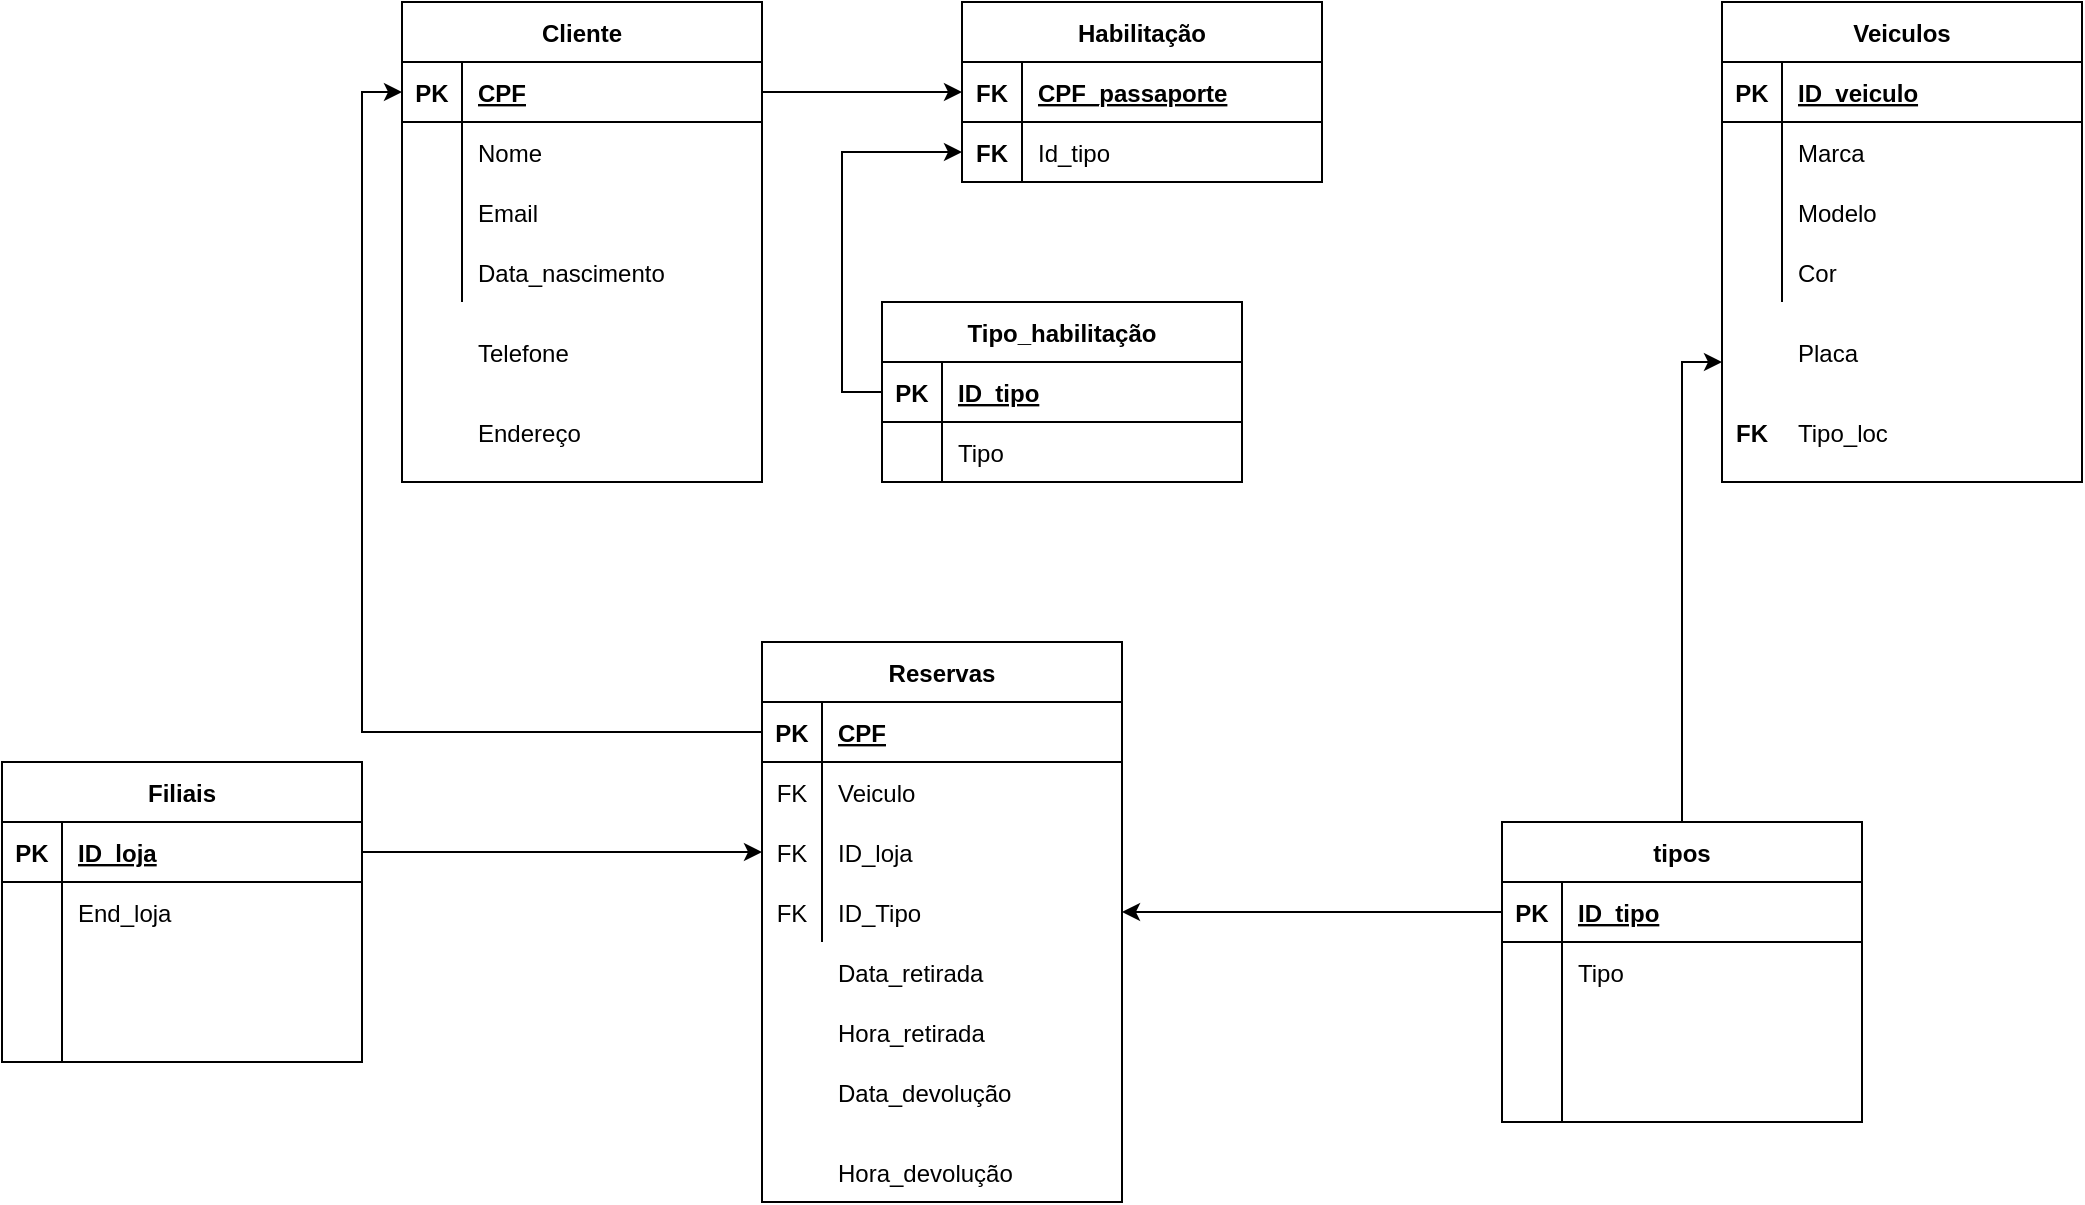 <mxfile version="15.5.2" type="device"><diagram id="ijr-d85FOCT9gKnWRBhL" name="Page-1"><mxGraphModel dx="4723" dy="762" grid="1" gridSize="10" guides="1" tooltips="1" connect="1" arrows="1" fold="1" page="1" pageScale="1" pageWidth="3300" pageHeight="4681" math="0" shadow="0"><root><mxCell id="0"/><mxCell id="1" parent="0"/><mxCell id="jcITiDFWhwrRFDatuwPG-15" style="edgeStyle=orthogonalEdgeStyle;rounded=0;orthogonalLoop=1;jettySize=auto;html=1;exitX=0.5;exitY=1;exitDx=0;exitDy=0;" edge="1" parent="1"><mxGeometry relative="1" as="geometry"><mxPoint x="410" y="430" as="sourcePoint"/><mxPoint x="410" y="430" as="targetPoint"/></mxGeometry></mxCell><mxCell id="jcITiDFWhwrRFDatuwPG-24" style="edgeStyle=orthogonalEdgeStyle;rounded=0;orthogonalLoop=1;jettySize=auto;html=1;exitX=0.5;exitY=1;exitDx=0;exitDy=0;" edge="1" parent="1"><mxGeometry relative="1" as="geometry"><mxPoint x="250" y="350" as="sourcePoint"/><mxPoint x="250" y="350" as="targetPoint"/></mxGeometry></mxCell><mxCell id="jcITiDFWhwrRFDatuwPG-93" value="Cliente" style="shape=table;startSize=30;container=1;collapsible=1;childLayout=tableLayout;fixedRows=1;rowLines=0;fontStyle=1;align=center;resizeLast=1;" vertex="1" parent="1"><mxGeometry x="80" y="40" width="180" height="240" as="geometry"/></mxCell><mxCell id="jcITiDFWhwrRFDatuwPG-94" value="" style="shape=partialRectangle;collapsible=0;dropTarget=0;pointerEvents=0;fillColor=none;top=0;left=0;bottom=1;right=0;points=[[0,0.5],[1,0.5]];portConstraint=eastwest;" vertex="1" parent="jcITiDFWhwrRFDatuwPG-93"><mxGeometry y="30" width="180" height="30" as="geometry"/></mxCell><mxCell id="jcITiDFWhwrRFDatuwPG-95" value="PK" style="shape=partialRectangle;connectable=0;fillColor=none;top=0;left=0;bottom=0;right=0;fontStyle=1;overflow=hidden;" vertex="1" parent="jcITiDFWhwrRFDatuwPG-94"><mxGeometry width="30" height="30" as="geometry"><mxRectangle width="30" height="30" as="alternateBounds"/></mxGeometry></mxCell><mxCell id="jcITiDFWhwrRFDatuwPG-96" value="CPF" style="shape=partialRectangle;connectable=0;fillColor=none;top=0;left=0;bottom=0;right=0;align=left;spacingLeft=6;fontStyle=5;overflow=hidden;" vertex="1" parent="jcITiDFWhwrRFDatuwPG-94"><mxGeometry x="30" width="150" height="30" as="geometry"><mxRectangle width="150" height="30" as="alternateBounds"/></mxGeometry></mxCell><mxCell id="jcITiDFWhwrRFDatuwPG-97" value="" style="shape=partialRectangle;collapsible=0;dropTarget=0;pointerEvents=0;fillColor=none;top=0;left=0;bottom=0;right=0;points=[[0,0.5],[1,0.5]];portConstraint=eastwest;" vertex="1" parent="jcITiDFWhwrRFDatuwPG-93"><mxGeometry y="60" width="180" height="30" as="geometry"/></mxCell><mxCell id="jcITiDFWhwrRFDatuwPG-98" value="" style="shape=partialRectangle;connectable=0;fillColor=none;top=0;left=0;bottom=0;right=0;editable=1;overflow=hidden;" vertex="1" parent="jcITiDFWhwrRFDatuwPG-97"><mxGeometry width="30" height="30" as="geometry"><mxRectangle width="30" height="30" as="alternateBounds"/></mxGeometry></mxCell><mxCell id="jcITiDFWhwrRFDatuwPG-99" value="Nome" style="shape=partialRectangle;connectable=0;fillColor=none;top=0;left=0;bottom=0;right=0;align=left;spacingLeft=6;overflow=hidden;" vertex="1" parent="jcITiDFWhwrRFDatuwPG-97"><mxGeometry x="30" width="150" height="30" as="geometry"><mxRectangle width="150" height="30" as="alternateBounds"/></mxGeometry></mxCell><mxCell id="jcITiDFWhwrRFDatuwPG-100" value="" style="shape=partialRectangle;collapsible=0;dropTarget=0;pointerEvents=0;fillColor=none;top=0;left=0;bottom=0;right=0;points=[[0,0.5],[1,0.5]];portConstraint=eastwest;" vertex="1" parent="jcITiDFWhwrRFDatuwPG-93"><mxGeometry y="90" width="180" height="30" as="geometry"/></mxCell><mxCell id="jcITiDFWhwrRFDatuwPG-101" value="" style="shape=partialRectangle;connectable=0;fillColor=none;top=0;left=0;bottom=0;right=0;editable=1;overflow=hidden;" vertex="1" parent="jcITiDFWhwrRFDatuwPG-100"><mxGeometry width="30" height="30" as="geometry"><mxRectangle width="30" height="30" as="alternateBounds"/></mxGeometry></mxCell><mxCell id="jcITiDFWhwrRFDatuwPG-102" value="Email" style="shape=partialRectangle;connectable=0;fillColor=none;top=0;left=0;bottom=0;right=0;align=left;spacingLeft=6;overflow=hidden;" vertex="1" parent="jcITiDFWhwrRFDatuwPG-100"><mxGeometry x="30" width="150" height="30" as="geometry"><mxRectangle width="150" height="30" as="alternateBounds"/></mxGeometry></mxCell><mxCell id="jcITiDFWhwrRFDatuwPG-103" value="" style="shape=partialRectangle;collapsible=0;dropTarget=0;pointerEvents=0;fillColor=none;top=0;left=0;bottom=0;right=0;points=[[0,0.5],[1,0.5]];portConstraint=eastwest;" vertex="1" parent="jcITiDFWhwrRFDatuwPG-93"><mxGeometry y="120" width="180" height="30" as="geometry"/></mxCell><mxCell id="jcITiDFWhwrRFDatuwPG-104" value="" style="shape=partialRectangle;connectable=0;fillColor=none;top=0;left=0;bottom=0;right=0;editable=1;overflow=hidden;" vertex="1" parent="jcITiDFWhwrRFDatuwPG-103"><mxGeometry width="30" height="30" as="geometry"><mxRectangle width="30" height="30" as="alternateBounds"/></mxGeometry></mxCell><mxCell id="jcITiDFWhwrRFDatuwPG-105" value="Data_nascimento" style="shape=partialRectangle;connectable=0;fillColor=none;top=0;left=0;bottom=0;right=0;align=left;spacingLeft=6;overflow=hidden;" vertex="1" parent="jcITiDFWhwrRFDatuwPG-103"><mxGeometry x="30" width="150" height="30" as="geometry"><mxRectangle width="150" height="30" as="alternateBounds"/></mxGeometry></mxCell><mxCell id="jcITiDFWhwrRFDatuwPG-107" value="Telefone" style="shape=partialRectangle;connectable=0;fillColor=none;top=0;left=0;bottom=0;right=0;align=left;spacingLeft=6;overflow=hidden;" vertex="1" parent="1"><mxGeometry x="110" y="200" width="150" height="30" as="geometry"><mxRectangle width="150" height="30" as="alternateBounds"/></mxGeometry></mxCell><mxCell id="jcITiDFWhwrRFDatuwPG-108" value="Endereço" style="shape=partialRectangle;connectable=0;fillColor=none;top=0;left=0;bottom=0;right=0;align=left;spacingLeft=6;overflow=hidden;" vertex="1" parent="1"><mxGeometry x="110" y="240" width="150" height="30" as="geometry"><mxRectangle width="150" height="30" as="alternateBounds"/></mxGeometry></mxCell><mxCell id="jcITiDFWhwrRFDatuwPG-109" value="Habilitação" style="shape=table;startSize=30;container=1;collapsible=1;childLayout=tableLayout;fixedRows=1;rowLines=0;fontStyle=1;align=center;resizeLast=1;" vertex="1" parent="1"><mxGeometry x="360" y="40" width="180" height="90" as="geometry"/></mxCell><mxCell id="jcITiDFWhwrRFDatuwPG-110" value="" style="shape=partialRectangle;collapsible=0;dropTarget=0;pointerEvents=0;fillColor=none;top=0;left=0;bottom=1;right=0;points=[[0,0.5],[1,0.5]];portConstraint=eastwest;" vertex="1" parent="jcITiDFWhwrRFDatuwPG-109"><mxGeometry y="30" width="180" height="30" as="geometry"/></mxCell><mxCell id="jcITiDFWhwrRFDatuwPG-111" value="FK" style="shape=partialRectangle;connectable=0;fillColor=none;top=0;left=0;bottom=0;right=0;fontStyle=1;overflow=hidden;" vertex="1" parent="jcITiDFWhwrRFDatuwPG-110"><mxGeometry width="30" height="30" as="geometry"><mxRectangle width="30" height="30" as="alternateBounds"/></mxGeometry></mxCell><mxCell id="jcITiDFWhwrRFDatuwPG-112" value="CPF_passaporte" style="shape=partialRectangle;connectable=0;fillColor=none;top=0;left=0;bottom=0;right=0;align=left;spacingLeft=6;fontStyle=5;overflow=hidden;" vertex="1" parent="jcITiDFWhwrRFDatuwPG-110"><mxGeometry x="30" width="150" height="30" as="geometry"><mxRectangle width="150" height="30" as="alternateBounds"/></mxGeometry></mxCell><mxCell id="jcITiDFWhwrRFDatuwPG-113" value="" style="shape=partialRectangle;collapsible=0;dropTarget=0;pointerEvents=0;fillColor=none;top=0;left=0;bottom=0;right=0;points=[[0,0.5],[1,0.5]];portConstraint=eastwest;" vertex="1" parent="jcITiDFWhwrRFDatuwPG-109"><mxGeometry y="60" width="180" height="30" as="geometry"/></mxCell><mxCell id="jcITiDFWhwrRFDatuwPG-114" value="" style="shape=partialRectangle;connectable=0;fillColor=none;top=0;left=0;bottom=0;right=0;editable=1;overflow=hidden;" vertex="1" parent="jcITiDFWhwrRFDatuwPG-113"><mxGeometry width="30" height="30" as="geometry"><mxRectangle width="30" height="30" as="alternateBounds"/></mxGeometry></mxCell><mxCell id="jcITiDFWhwrRFDatuwPG-115" value="Id_tipo" style="shape=partialRectangle;connectable=0;fillColor=none;top=0;left=0;bottom=0;right=0;align=left;spacingLeft=6;overflow=hidden;" vertex="1" parent="jcITiDFWhwrRFDatuwPG-113"><mxGeometry x="30" width="150" height="30" as="geometry"><mxRectangle width="150" height="30" as="alternateBounds"/></mxGeometry></mxCell><mxCell id="jcITiDFWhwrRFDatuwPG-122" value="Veiculos" style="shape=table;startSize=30;container=1;collapsible=1;childLayout=tableLayout;fixedRows=1;rowLines=0;fontStyle=1;align=center;resizeLast=1;" vertex="1" parent="1"><mxGeometry x="740" y="40" width="180" height="240" as="geometry"/></mxCell><mxCell id="jcITiDFWhwrRFDatuwPG-123" value="" style="shape=partialRectangle;collapsible=0;dropTarget=0;pointerEvents=0;fillColor=none;top=0;left=0;bottom=1;right=0;points=[[0,0.5],[1,0.5]];portConstraint=eastwest;" vertex="1" parent="jcITiDFWhwrRFDatuwPG-122"><mxGeometry y="30" width="180" height="30" as="geometry"/></mxCell><mxCell id="jcITiDFWhwrRFDatuwPG-124" value="PK" style="shape=partialRectangle;connectable=0;fillColor=none;top=0;left=0;bottom=0;right=0;fontStyle=1;overflow=hidden;" vertex="1" parent="jcITiDFWhwrRFDatuwPG-123"><mxGeometry width="30" height="30" as="geometry"><mxRectangle width="30" height="30" as="alternateBounds"/></mxGeometry></mxCell><mxCell id="jcITiDFWhwrRFDatuwPG-125" value="ID_veiculo" style="shape=partialRectangle;connectable=0;fillColor=none;top=0;left=0;bottom=0;right=0;align=left;spacingLeft=6;fontStyle=5;overflow=hidden;" vertex="1" parent="jcITiDFWhwrRFDatuwPG-123"><mxGeometry x="30" width="150" height="30" as="geometry"><mxRectangle width="150" height="30" as="alternateBounds"/></mxGeometry></mxCell><mxCell id="jcITiDFWhwrRFDatuwPG-126" value="" style="shape=partialRectangle;collapsible=0;dropTarget=0;pointerEvents=0;fillColor=none;top=0;left=0;bottom=0;right=0;points=[[0,0.5],[1,0.5]];portConstraint=eastwest;" vertex="1" parent="jcITiDFWhwrRFDatuwPG-122"><mxGeometry y="60" width="180" height="30" as="geometry"/></mxCell><mxCell id="jcITiDFWhwrRFDatuwPG-127" value="" style="shape=partialRectangle;connectable=0;fillColor=none;top=0;left=0;bottom=0;right=0;editable=1;overflow=hidden;" vertex="1" parent="jcITiDFWhwrRFDatuwPG-126"><mxGeometry width="30" height="30" as="geometry"><mxRectangle width="30" height="30" as="alternateBounds"/></mxGeometry></mxCell><mxCell id="jcITiDFWhwrRFDatuwPG-128" value="Marca" style="shape=partialRectangle;connectable=0;fillColor=none;top=0;left=0;bottom=0;right=0;align=left;spacingLeft=6;overflow=hidden;" vertex="1" parent="jcITiDFWhwrRFDatuwPG-126"><mxGeometry x="30" width="150" height="30" as="geometry"><mxRectangle width="150" height="30" as="alternateBounds"/></mxGeometry></mxCell><mxCell id="jcITiDFWhwrRFDatuwPG-129" value="" style="shape=partialRectangle;collapsible=0;dropTarget=0;pointerEvents=0;fillColor=none;top=0;left=0;bottom=0;right=0;points=[[0,0.5],[1,0.5]];portConstraint=eastwest;" vertex="1" parent="jcITiDFWhwrRFDatuwPG-122"><mxGeometry y="90" width="180" height="30" as="geometry"/></mxCell><mxCell id="jcITiDFWhwrRFDatuwPG-130" value="" style="shape=partialRectangle;connectable=0;fillColor=none;top=0;left=0;bottom=0;right=0;editable=1;overflow=hidden;" vertex="1" parent="jcITiDFWhwrRFDatuwPG-129"><mxGeometry width="30" height="30" as="geometry"><mxRectangle width="30" height="30" as="alternateBounds"/></mxGeometry></mxCell><mxCell id="jcITiDFWhwrRFDatuwPG-131" value="Modelo" style="shape=partialRectangle;connectable=0;fillColor=none;top=0;left=0;bottom=0;right=0;align=left;spacingLeft=6;overflow=hidden;" vertex="1" parent="jcITiDFWhwrRFDatuwPG-129"><mxGeometry x="30" width="150" height="30" as="geometry"><mxRectangle width="150" height="30" as="alternateBounds"/></mxGeometry></mxCell><mxCell id="jcITiDFWhwrRFDatuwPG-132" value="" style="shape=partialRectangle;collapsible=0;dropTarget=0;pointerEvents=0;fillColor=none;top=0;left=0;bottom=0;right=0;points=[[0,0.5],[1,0.5]];portConstraint=eastwest;" vertex="1" parent="jcITiDFWhwrRFDatuwPG-122"><mxGeometry y="120" width="180" height="30" as="geometry"/></mxCell><mxCell id="jcITiDFWhwrRFDatuwPG-133" value="" style="shape=partialRectangle;connectable=0;fillColor=none;top=0;left=0;bottom=0;right=0;editable=1;overflow=hidden;" vertex="1" parent="jcITiDFWhwrRFDatuwPG-132"><mxGeometry width="30" height="30" as="geometry"><mxRectangle width="30" height="30" as="alternateBounds"/></mxGeometry></mxCell><mxCell id="jcITiDFWhwrRFDatuwPG-134" value="Cor" style="shape=partialRectangle;connectable=0;fillColor=none;top=0;left=0;bottom=0;right=0;align=left;spacingLeft=6;overflow=hidden;" vertex="1" parent="jcITiDFWhwrRFDatuwPG-132"><mxGeometry x="30" width="150" height="30" as="geometry"><mxRectangle width="150" height="30" as="alternateBounds"/></mxGeometry></mxCell><mxCell id="jcITiDFWhwrRFDatuwPG-135" value="Placa" style="shape=partialRectangle;connectable=0;fillColor=none;top=0;left=0;bottom=0;right=0;align=left;spacingLeft=6;overflow=hidden;" vertex="1" parent="1"><mxGeometry x="770" y="200" width="150" height="30" as="geometry"><mxRectangle width="150" height="30" as="alternateBounds"/></mxGeometry></mxCell><mxCell id="jcITiDFWhwrRFDatuwPG-136" value="Tipo_loc" style="shape=partialRectangle;connectable=0;fillColor=none;top=0;left=0;bottom=0;right=0;align=left;spacingLeft=6;overflow=hidden;" vertex="1" parent="1"><mxGeometry x="770" y="240" width="150" height="30" as="geometry"><mxRectangle width="150" height="30" as="alternateBounds"/></mxGeometry></mxCell><mxCell id="jcITiDFWhwrRFDatuwPG-137" value="Filiais" style="shape=table;startSize=30;container=1;collapsible=1;childLayout=tableLayout;fixedRows=1;rowLines=0;fontStyle=1;align=center;resizeLast=1;" vertex="1" parent="1"><mxGeometry x="-120" y="420" width="180" height="150" as="geometry"/></mxCell><mxCell id="jcITiDFWhwrRFDatuwPG-138" value="" style="shape=partialRectangle;collapsible=0;dropTarget=0;pointerEvents=0;fillColor=none;top=0;left=0;bottom=1;right=0;points=[[0,0.5],[1,0.5]];portConstraint=eastwest;" vertex="1" parent="jcITiDFWhwrRFDatuwPG-137"><mxGeometry y="30" width="180" height="30" as="geometry"/></mxCell><mxCell id="jcITiDFWhwrRFDatuwPG-139" value="PK" style="shape=partialRectangle;connectable=0;fillColor=none;top=0;left=0;bottom=0;right=0;fontStyle=1;overflow=hidden;" vertex="1" parent="jcITiDFWhwrRFDatuwPG-138"><mxGeometry width="30" height="30" as="geometry"><mxRectangle width="30" height="30" as="alternateBounds"/></mxGeometry></mxCell><mxCell id="jcITiDFWhwrRFDatuwPG-140" value="ID_loja" style="shape=partialRectangle;connectable=0;fillColor=none;top=0;left=0;bottom=0;right=0;align=left;spacingLeft=6;fontStyle=5;overflow=hidden;" vertex="1" parent="jcITiDFWhwrRFDatuwPG-138"><mxGeometry x="30" width="150" height="30" as="geometry"><mxRectangle width="150" height="30" as="alternateBounds"/></mxGeometry></mxCell><mxCell id="jcITiDFWhwrRFDatuwPG-141" value="" style="shape=partialRectangle;collapsible=0;dropTarget=0;pointerEvents=0;fillColor=none;top=0;left=0;bottom=0;right=0;points=[[0,0.5],[1,0.5]];portConstraint=eastwest;" vertex="1" parent="jcITiDFWhwrRFDatuwPG-137"><mxGeometry y="60" width="180" height="30" as="geometry"/></mxCell><mxCell id="jcITiDFWhwrRFDatuwPG-142" value="" style="shape=partialRectangle;connectable=0;fillColor=none;top=0;left=0;bottom=0;right=0;editable=1;overflow=hidden;" vertex="1" parent="jcITiDFWhwrRFDatuwPG-141"><mxGeometry width="30" height="30" as="geometry"><mxRectangle width="30" height="30" as="alternateBounds"/></mxGeometry></mxCell><mxCell id="jcITiDFWhwrRFDatuwPG-143" value="End_loja" style="shape=partialRectangle;connectable=0;fillColor=none;top=0;left=0;bottom=0;right=0;align=left;spacingLeft=6;overflow=hidden;" vertex="1" parent="jcITiDFWhwrRFDatuwPG-141"><mxGeometry x="30" width="150" height="30" as="geometry"><mxRectangle width="150" height="30" as="alternateBounds"/></mxGeometry></mxCell><mxCell id="jcITiDFWhwrRFDatuwPG-144" value="" style="shape=partialRectangle;collapsible=0;dropTarget=0;pointerEvents=0;fillColor=none;top=0;left=0;bottom=0;right=0;points=[[0,0.5],[1,0.5]];portConstraint=eastwest;" vertex="1" parent="jcITiDFWhwrRFDatuwPG-137"><mxGeometry y="90" width="180" height="30" as="geometry"/></mxCell><mxCell id="jcITiDFWhwrRFDatuwPG-145" value="" style="shape=partialRectangle;connectable=0;fillColor=none;top=0;left=0;bottom=0;right=0;editable=1;overflow=hidden;" vertex="1" parent="jcITiDFWhwrRFDatuwPG-144"><mxGeometry width="30" height="30" as="geometry"><mxRectangle width="30" height="30" as="alternateBounds"/></mxGeometry></mxCell><mxCell id="jcITiDFWhwrRFDatuwPG-146" value="" style="shape=partialRectangle;connectable=0;fillColor=none;top=0;left=0;bottom=0;right=0;align=left;spacingLeft=6;overflow=hidden;" vertex="1" parent="jcITiDFWhwrRFDatuwPG-144"><mxGeometry x="30" width="150" height="30" as="geometry"><mxRectangle width="150" height="30" as="alternateBounds"/></mxGeometry></mxCell><mxCell id="jcITiDFWhwrRFDatuwPG-147" value="" style="shape=partialRectangle;collapsible=0;dropTarget=0;pointerEvents=0;fillColor=none;top=0;left=0;bottom=0;right=0;points=[[0,0.5],[1,0.5]];portConstraint=eastwest;" vertex="1" parent="jcITiDFWhwrRFDatuwPG-137"><mxGeometry y="120" width="180" height="30" as="geometry"/></mxCell><mxCell id="jcITiDFWhwrRFDatuwPG-148" value="" style="shape=partialRectangle;connectable=0;fillColor=none;top=0;left=0;bottom=0;right=0;editable=1;overflow=hidden;" vertex="1" parent="jcITiDFWhwrRFDatuwPG-147"><mxGeometry width="30" height="30" as="geometry"><mxRectangle width="30" height="30" as="alternateBounds"/></mxGeometry></mxCell><mxCell id="jcITiDFWhwrRFDatuwPG-149" value="" style="shape=partialRectangle;connectable=0;fillColor=none;top=0;left=0;bottom=0;right=0;align=left;spacingLeft=6;overflow=hidden;" vertex="1" parent="jcITiDFWhwrRFDatuwPG-147"><mxGeometry x="30" width="150" height="30" as="geometry"><mxRectangle width="150" height="30" as="alternateBounds"/></mxGeometry></mxCell><mxCell id="jcITiDFWhwrRFDatuwPG-202" style="edgeStyle=orthogonalEdgeStyle;rounded=0;orthogonalLoop=1;jettySize=auto;html=1;entryX=0;entryY=0.75;entryDx=0;entryDy=0;" edge="1" parent="1" source="jcITiDFWhwrRFDatuwPG-150" target="jcITiDFWhwrRFDatuwPG-122"><mxGeometry relative="1" as="geometry"/></mxCell><mxCell id="jcITiDFWhwrRFDatuwPG-150" value="tipos" style="shape=table;startSize=30;container=1;collapsible=1;childLayout=tableLayout;fixedRows=1;rowLines=0;fontStyle=1;align=center;resizeLast=1;" vertex="1" parent="1"><mxGeometry x="630" y="450" width="180" height="150" as="geometry"/></mxCell><mxCell id="jcITiDFWhwrRFDatuwPG-151" value="" style="shape=partialRectangle;collapsible=0;dropTarget=0;pointerEvents=0;fillColor=none;top=0;left=0;bottom=1;right=0;points=[[0,0.5],[1,0.5]];portConstraint=eastwest;" vertex="1" parent="jcITiDFWhwrRFDatuwPG-150"><mxGeometry y="30" width="180" height="30" as="geometry"/></mxCell><mxCell id="jcITiDFWhwrRFDatuwPG-152" value="PK" style="shape=partialRectangle;connectable=0;fillColor=none;top=0;left=0;bottom=0;right=0;fontStyle=1;overflow=hidden;" vertex="1" parent="jcITiDFWhwrRFDatuwPG-151"><mxGeometry width="30" height="30" as="geometry"><mxRectangle width="30" height="30" as="alternateBounds"/></mxGeometry></mxCell><mxCell id="jcITiDFWhwrRFDatuwPG-153" value="ID_tipo" style="shape=partialRectangle;connectable=0;fillColor=none;top=0;left=0;bottom=0;right=0;align=left;spacingLeft=6;fontStyle=5;overflow=hidden;" vertex="1" parent="jcITiDFWhwrRFDatuwPG-151"><mxGeometry x="30" width="150" height="30" as="geometry"><mxRectangle width="150" height="30" as="alternateBounds"/></mxGeometry></mxCell><mxCell id="jcITiDFWhwrRFDatuwPG-154" value="" style="shape=partialRectangle;collapsible=0;dropTarget=0;pointerEvents=0;fillColor=none;top=0;left=0;bottom=0;right=0;points=[[0,0.5],[1,0.5]];portConstraint=eastwest;" vertex="1" parent="jcITiDFWhwrRFDatuwPG-150"><mxGeometry y="60" width="180" height="30" as="geometry"/></mxCell><mxCell id="jcITiDFWhwrRFDatuwPG-155" value="" style="shape=partialRectangle;connectable=0;fillColor=none;top=0;left=0;bottom=0;right=0;editable=1;overflow=hidden;" vertex="1" parent="jcITiDFWhwrRFDatuwPG-154"><mxGeometry width="30" height="30" as="geometry"><mxRectangle width="30" height="30" as="alternateBounds"/></mxGeometry></mxCell><mxCell id="jcITiDFWhwrRFDatuwPG-156" value="Tipo" style="shape=partialRectangle;connectable=0;fillColor=none;top=0;left=0;bottom=0;right=0;align=left;spacingLeft=6;overflow=hidden;" vertex="1" parent="jcITiDFWhwrRFDatuwPG-154"><mxGeometry x="30" width="150" height="30" as="geometry"><mxRectangle width="150" height="30" as="alternateBounds"/></mxGeometry></mxCell><mxCell id="jcITiDFWhwrRFDatuwPG-157" value="" style="shape=partialRectangle;collapsible=0;dropTarget=0;pointerEvents=0;fillColor=none;top=0;left=0;bottom=0;right=0;points=[[0,0.5],[1,0.5]];portConstraint=eastwest;" vertex="1" parent="jcITiDFWhwrRFDatuwPG-150"><mxGeometry y="90" width="180" height="30" as="geometry"/></mxCell><mxCell id="jcITiDFWhwrRFDatuwPG-158" value="" style="shape=partialRectangle;connectable=0;fillColor=none;top=0;left=0;bottom=0;right=0;editable=1;overflow=hidden;" vertex="1" parent="jcITiDFWhwrRFDatuwPG-157"><mxGeometry width="30" height="30" as="geometry"><mxRectangle width="30" height="30" as="alternateBounds"/></mxGeometry></mxCell><mxCell id="jcITiDFWhwrRFDatuwPG-159" value="" style="shape=partialRectangle;connectable=0;fillColor=none;top=0;left=0;bottom=0;right=0;align=left;spacingLeft=6;overflow=hidden;" vertex="1" parent="jcITiDFWhwrRFDatuwPG-157"><mxGeometry x="30" width="150" height="30" as="geometry"><mxRectangle width="150" height="30" as="alternateBounds"/></mxGeometry></mxCell><mxCell id="jcITiDFWhwrRFDatuwPG-160" value="" style="shape=partialRectangle;collapsible=0;dropTarget=0;pointerEvents=0;fillColor=none;top=0;left=0;bottom=0;right=0;points=[[0,0.5],[1,0.5]];portConstraint=eastwest;" vertex="1" parent="jcITiDFWhwrRFDatuwPG-150"><mxGeometry y="120" width="180" height="30" as="geometry"/></mxCell><mxCell id="jcITiDFWhwrRFDatuwPG-161" value="" style="shape=partialRectangle;connectable=0;fillColor=none;top=0;left=0;bottom=0;right=0;editable=1;overflow=hidden;" vertex="1" parent="jcITiDFWhwrRFDatuwPG-160"><mxGeometry width="30" height="30" as="geometry"><mxRectangle width="30" height="30" as="alternateBounds"/></mxGeometry></mxCell><mxCell id="jcITiDFWhwrRFDatuwPG-162" value="" style="shape=partialRectangle;connectable=0;fillColor=none;top=0;left=0;bottom=0;right=0;align=left;spacingLeft=6;overflow=hidden;" vertex="1" parent="jcITiDFWhwrRFDatuwPG-160"><mxGeometry x="30" width="150" height="30" as="geometry"><mxRectangle width="150" height="30" as="alternateBounds"/></mxGeometry></mxCell><mxCell id="jcITiDFWhwrRFDatuwPG-164" value="Reservas" style="shape=table;startSize=30;container=1;collapsible=1;childLayout=tableLayout;fixedRows=1;rowLines=0;fontStyle=1;align=center;resizeLast=1;" vertex="1" parent="1"><mxGeometry x="260" y="360" width="180" height="280" as="geometry"/></mxCell><mxCell id="jcITiDFWhwrRFDatuwPG-165" value="" style="shape=partialRectangle;collapsible=0;dropTarget=0;pointerEvents=0;fillColor=none;top=0;left=0;bottom=1;right=0;points=[[0,0.5],[1,0.5]];portConstraint=eastwest;" vertex="1" parent="jcITiDFWhwrRFDatuwPG-164"><mxGeometry y="30" width="180" height="30" as="geometry"/></mxCell><mxCell id="jcITiDFWhwrRFDatuwPG-166" value="PK" style="shape=partialRectangle;connectable=0;fillColor=none;top=0;left=0;bottom=0;right=0;fontStyle=1;overflow=hidden;" vertex="1" parent="jcITiDFWhwrRFDatuwPG-165"><mxGeometry width="30" height="30" as="geometry"><mxRectangle width="30" height="30" as="alternateBounds"/></mxGeometry></mxCell><mxCell id="jcITiDFWhwrRFDatuwPG-167" value="CPF" style="shape=partialRectangle;connectable=0;fillColor=none;top=0;left=0;bottom=0;right=0;align=left;spacingLeft=6;fontStyle=5;overflow=hidden;" vertex="1" parent="jcITiDFWhwrRFDatuwPG-165"><mxGeometry x="30" width="150" height="30" as="geometry"><mxRectangle width="150" height="30" as="alternateBounds"/></mxGeometry></mxCell><mxCell id="jcITiDFWhwrRFDatuwPG-168" value="" style="shape=partialRectangle;collapsible=0;dropTarget=0;pointerEvents=0;fillColor=none;top=0;left=0;bottom=0;right=0;points=[[0,0.5],[1,0.5]];portConstraint=eastwest;" vertex="1" parent="jcITiDFWhwrRFDatuwPG-164"><mxGeometry y="60" width="180" height="30" as="geometry"/></mxCell><mxCell id="jcITiDFWhwrRFDatuwPG-169" value="FK" style="shape=partialRectangle;connectable=0;fillColor=none;top=0;left=0;bottom=0;right=0;editable=1;overflow=hidden;" vertex="1" parent="jcITiDFWhwrRFDatuwPG-168"><mxGeometry width="30" height="30" as="geometry"><mxRectangle width="30" height="30" as="alternateBounds"/></mxGeometry></mxCell><mxCell id="jcITiDFWhwrRFDatuwPG-170" value="Veiculo" style="shape=partialRectangle;connectable=0;fillColor=none;top=0;left=0;bottom=0;right=0;align=left;spacingLeft=6;overflow=hidden;" vertex="1" parent="jcITiDFWhwrRFDatuwPG-168"><mxGeometry x="30" width="150" height="30" as="geometry"><mxRectangle width="150" height="30" as="alternateBounds"/></mxGeometry></mxCell><mxCell id="jcITiDFWhwrRFDatuwPG-171" value="" style="shape=partialRectangle;collapsible=0;dropTarget=0;pointerEvents=0;fillColor=none;top=0;left=0;bottom=0;right=0;points=[[0,0.5],[1,0.5]];portConstraint=eastwest;" vertex="1" parent="jcITiDFWhwrRFDatuwPG-164"><mxGeometry y="90" width="180" height="30" as="geometry"/></mxCell><mxCell id="jcITiDFWhwrRFDatuwPG-172" value="FK" style="shape=partialRectangle;connectable=0;fillColor=none;top=0;left=0;bottom=0;right=0;editable=1;overflow=hidden;" vertex="1" parent="jcITiDFWhwrRFDatuwPG-171"><mxGeometry width="30" height="30" as="geometry"><mxRectangle width="30" height="30" as="alternateBounds"/></mxGeometry></mxCell><mxCell id="jcITiDFWhwrRFDatuwPG-173" value="ID_loja" style="shape=partialRectangle;connectable=0;fillColor=none;top=0;left=0;bottom=0;right=0;align=left;spacingLeft=6;overflow=hidden;" vertex="1" parent="jcITiDFWhwrRFDatuwPG-171"><mxGeometry x="30" width="150" height="30" as="geometry"><mxRectangle width="150" height="30" as="alternateBounds"/></mxGeometry></mxCell><mxCell id="jcITiDFWhwrRFDatuwPG-174" value="" style="shape=partialRectangle;collapsible=0;dropTarget=0;pointerEvents=0;fillColor=none;top=0;left=0;bottom=0;right=0;points=[[0,0.5],[1,0.5]];portConstraint=eastwest;" vertex="1" parent="jcITiDFWhwrRFDatuwPG-164"><mxGeometry y="120" width="180" height="30" as="geometry"/></mxCell><mxCell id="jcITiDFWhwrRFDatuwPG-175" value="" style="shape=partialRectangle;connectable=0;fillColor=none;top=0;left=0;bottom=0;right=0;editable=1;overflow=hidden;" vertex="1" parent="jcITiDFWhwrRFDatuwPG-174"><mxGeometry width="30" height="30" as="geometry"><mxRectangle width="30" height="30" as="alternateBounds"/></mxGeometry></mxCell><mxCell id="jcITiDFWhwrRFDatuwPG-176" value="ID_Tipo" style="shape=partialRectangle;connectable=0;fillColor=none;top=0;left=0;bottom=0;right=0;align=left;spacingLeft=6;overflow=hidden;" vertex="1" parent="jcITiDFWhwrRFDatuwPG-174"><mxGeometry x="30" width="150" height="30" as="geometry"><mxRectangle width="150" height="30" as="alternateBounds"/></mxGeometry></mxCell><mxCell id="jcITiDFWhwrRFDatuwPG-182" value="Tipo_habilitação" style="shape=table;startSize=30;container=1;collapsible=1;childLayout=tableLayout;fixedRows=1;rowLines=0;fontStyle=1;align=center;resizeLast=1;" vertex="1" parent="1"><mxGeometry x="320" y="190" width="180" height="90" as="geometry"/></mxCell><mxCell id="jcITiDFWhwrRFDatuwPG-183" value="" style="shape=partialRectangle;collapsible=0;dropTarget=0;pointerEvents=0;fillColor=none;top=0;left=0;bottom=1;right=0;points=[[0,0.5],[1,0.5]];portConstraint=eastwest;" vertex="1" parent="jcITiDFWhwrRFDatuwPG-182"><mxGeometry y="30" width="180" height="30" as="geometry"/></mxCell><mxCell id="jcITiDFWhwrRFDatuwPG-184" value="PK" style="shape=partialRectangle;connectable=0;fillColor=none;top=0;left=0;bottom=0;right=0;fontStyle=1;overflow=hidden;" vertex="1" parent="jcITiDFWhwrRFDatuwPG-183"><mxGeometry width="30" height="30" as="geometry"><mxRectangle width="30" height="30" as="alternateBounds"/></mxGeometry></mxCell><mxCell id="jcITiDFWhwrRFDatuwPG-185" value="ID_tipo" style="shape=partialRectangle;connectable=0;fillColor=none;top=0;left=0;bottom=0;right=0;align=left;spacingLeft=6;fontStyle=5;overflow=hidden;" vertex="1" parent="jcITiDFWhwrRFDatuwPG-183"><mxGeometry x="30" width="150" height="30" as="geometry"><mxRectangle width="150" height="30" as="alternateBounds"/></mxGeometry></mxCell><mxCell id="jcITiDFWhwrRFDatuwPG-186" value="" style="shape=partialRectangle;collapsible=0;dropTarget=0;pointerEvents=0;fillColor=none;top=0;left=0;bottom=0;right=0;points=[[0,0.5],[1,0.5]];portConstraint=eastwest;" vertex="1" parent="jcITiDFWhwrRFDatuwPG-182"><mxGeometry y="60" width="180" height="30" as="geometry"/></mxCell><mxCell id="jcITiDFWhwrRFDatuwPG-187" value="" style="shape=partialRectangle;connectable=0;fillColor=none;top=0;left=0;bottom=0;right=0;editable=1;overflow=hidden;" vertex="1" parent="jcITiDFWhwrRFDatuwPG-186"><mxGeometry width="30" height="30" as="geometry"><mxRectangle width="30" height="30" as="alternateBounds"/></mxGeometry></mxCell><mxCell id="jcITiDFWhwrRFDatuwPG-188" value="Tipo" style="shape=partialRectangle;connectable=0;fillColor=none;top=0;left=0;bottom=0;right=0;align=left;spacingLeft=6;overflow=hidden;" vertex="1" parent="jcITiDFWhwrRFDatuwPG-186"><mxGeometry x="30" width="150" height="30" as="geometry"><mxRectangle width="150" height="30" as="alternateBounds"/></mxGeometry></mxCell><mxCell id="jcITiDFWhwrRFDatuwPG-195" value="FK" style="shape=partialRectangle;connectable=0;fillColor=none;top=0;left=0;bottom=0;right=0;fontStyle=1;overflow=hidden;" vertex="1" parent="1"><mxGeometry x="360" y="100" width="30" height="30" as="geometry"><mxRectangle width="30" height="30" as="alternateBounds"/></mxGeometry></mxCell><mxCell id="jcITiDFWhwrRFDatuwPG-196" style="edgeStyle=orthogonalEdgeStyle;rounded=0;orthogonalLoop=1;jettySize=auto;html=1;entryX=0;entryY=0.5;entryDx=0;entryDy=0;" edge="1" parent="1" source="jcITiDFWhwrRFDatuwPG-94" target="jcITiDFWhwrRFDatuwPG-110"><mxGeometry relative="1" as="geometry"/></mxCell><mxCell id="jcITiDFWhwrRFDatuwPG-197" style="edgeStyle=orthogonalEdgeStyle;rounded=0;orthogonalLoop=1;jettySize=auto;html=1;exitX=0;exitY=0.5;exitDx=0;exitDy=0;" edge="1" parent="1" source="jcITiDFWhwrRFDatuwPG-183" target="jcITiDFWhwrRFDatuwPG-113"><mxGeometry relative="1" as="geometry"/></mxCell><mxCell id="jcITiDFWhwrRFDatuwPG-198" value="FK" style="shape=partialRectangle;connectable=0;fillColor=none;top=0;left=0;bottom=0;right=0;fontStyle=1;overflow=hidden;" vertex="1" parent="1"><mxGeometry x="740" y="240" width="30" height="30" as="geometry"><mxRectangle width="30" height="30" as="alternateBounds"/></mxGeometry></mxCell><mxCell id="jcITiDFWhwrRFDatuwPG-203" value="Hora_retirada" style="shape=partialRectangle;connectable=0;fillColor=none;top=0;left=0;bottom=0;right=0;align=left;spacingLeft=6;overflow=hidden;" vertex="1" parent="1"><mxGeometry x="290" y="540" width="150" height="30" as="geometry"><mxRectangle width="150" height="30" as="alternateBounds"/></mxGeometry></mxCell><mxCell id="jcITiDFWhwrRFDatuwPG-204" value="Data_devolução" style="shape=partialRectangle;connectable=0;fillColor=none;top=0;left=0;bottom=0;right=0;align=left;spacingLeft=6;overflow=hidden;" vertex="1" parent="1"><mxGeometry x="290" y="570" width="150" height="30" as="geometry"><mxRectangle width="150" height="30" as="alternateBounds"/></mxGeometry></mxCell><mxCell id="jcITiDFWhwrRFDatuwPG-205" value="Hora_devolução" style="shape=partialRectangle;connectable=0;fillColor=none;top=0;left=0;bottom=0;right=0;align=left;spacingLeft=6;overflow=hidden;" vertex="1" parent="1"><mxGeometry x="290" y="610" width="150" height="30" as="geometry"><mxRectangle width="150" height="30" as="alternateBounds"/></mxGeometry></mxCell><mxCell id="jcITiDFWhwrRFDatuwPG-206" style="edgeStyle=orthogonalEdgeStyle;rounded=0;orthogonalLoop=1;jettySize=auto;html=1;entryX=0;entryY=0.5;entryDx=0;entryDy=0;" edge="1" parent="1" source="jcITiDFWhwrRFDatuwPG-138" target="jcITiDFWhwrRFDatuwPG-171"><mxGeometry relative="1" as="geometry"/></mxCell><mxCell id="jcITiDFWhwrRFDatuwPG-207" value="Data_retirada" style="shape=partialRectangle;connectable=0;fillColor=none;top=0;left=0;bottom=0;right=0;align=left;spacingLeft=6;overflow=hidden;" vertex="1" parent="1"><mxGeometry x="290" y="510" width="150" height="30" as="geometry"><mxRectangle width="150" height="30" as="alternateBounds"/></mxGeometry></mxCell><mxCell id="jcITiDFWhwrRFDatuwPG-208" value="FK" style="shape=partialRectangle;connectable=0;fillColor=none;top=0;left=0;bottom=0;right=0;editable=1;overflow=hidden;" vertex="1" parent="1"><mxGeometry x="260" y="480" width="30" height="30" as="geometry"><mxRectangle width="30" height="30" as="alternateBounds"/></mxGeometry></mxCell><mxCell id="jcITiDFWhwrRFDatuwPG-209" style="edgeStyle=orthogonalEdgeStyle;rounded=0;orthogonalLoop=1;jettySize=auto;html=1;entryX=1;entryY=0.5;entryDx=0;entryDy=0;" edge="1" parent="1" source="jcITiDFWhwrRFDatuwPG-151" target="jcITiDFWhwrRFDatuwPG-174"><mxGeometry relative="1" as="geometry"/></mxCell><mxCell id="jcITiDFWhwrRFDatuwPG-210" style="edgeStyle=orthogonalEdgeStyle;rounded=0;orthogonalLoop=1;jettySize=auto;html=1;entryX=0;entryY=0.5;entryDx=0;entryDy=0;" edge="1" parent="1" source="jcITiDFWhwrRFDatuwPG-165" target="jcITiDFWhwrRFDatuwPG-94"><mxGeometry relative="1" as="geometry"/></mxCell></root></mxGraphModel></diagram></mxfile>